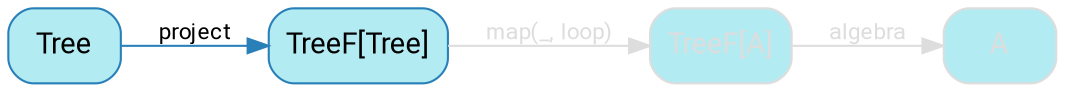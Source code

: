 digraph {
    bgcolor=transparent
    splines=false
    rankdir=LR

    // Default theme: disabled
    node[shape="rectangle" style="rounded,filled" color="#dddddd" fillcolor="#b2ebf2" fontcolor="#dddddd" fontname="Segoe UI,Roboto,Helvetica,Arial,sans-serif"]
    edge [color="#dddddd" fontcolor="#dddddd" fontname="Segoe UI,Roboto,Helvetica,Arial,sans-serif" fontsize=11]

    ListFList[label="TreeF[Tree]" color="#2980B9" fillcolor="#b2ebf2" fontcolor="#000000"]
    ListFA[label="TreeF[A]"]
    B[label=Tree color="#2980B9" fillcolor="#b2ebf2" fontcolor="#000000"]

    B         -> ListFList [label=project color="#2980B9" fontcolor="#000000"]
    ListFList -> ListFA[label="map(_, loop)"]
    ListFA    -> A [label=algebra]
}
